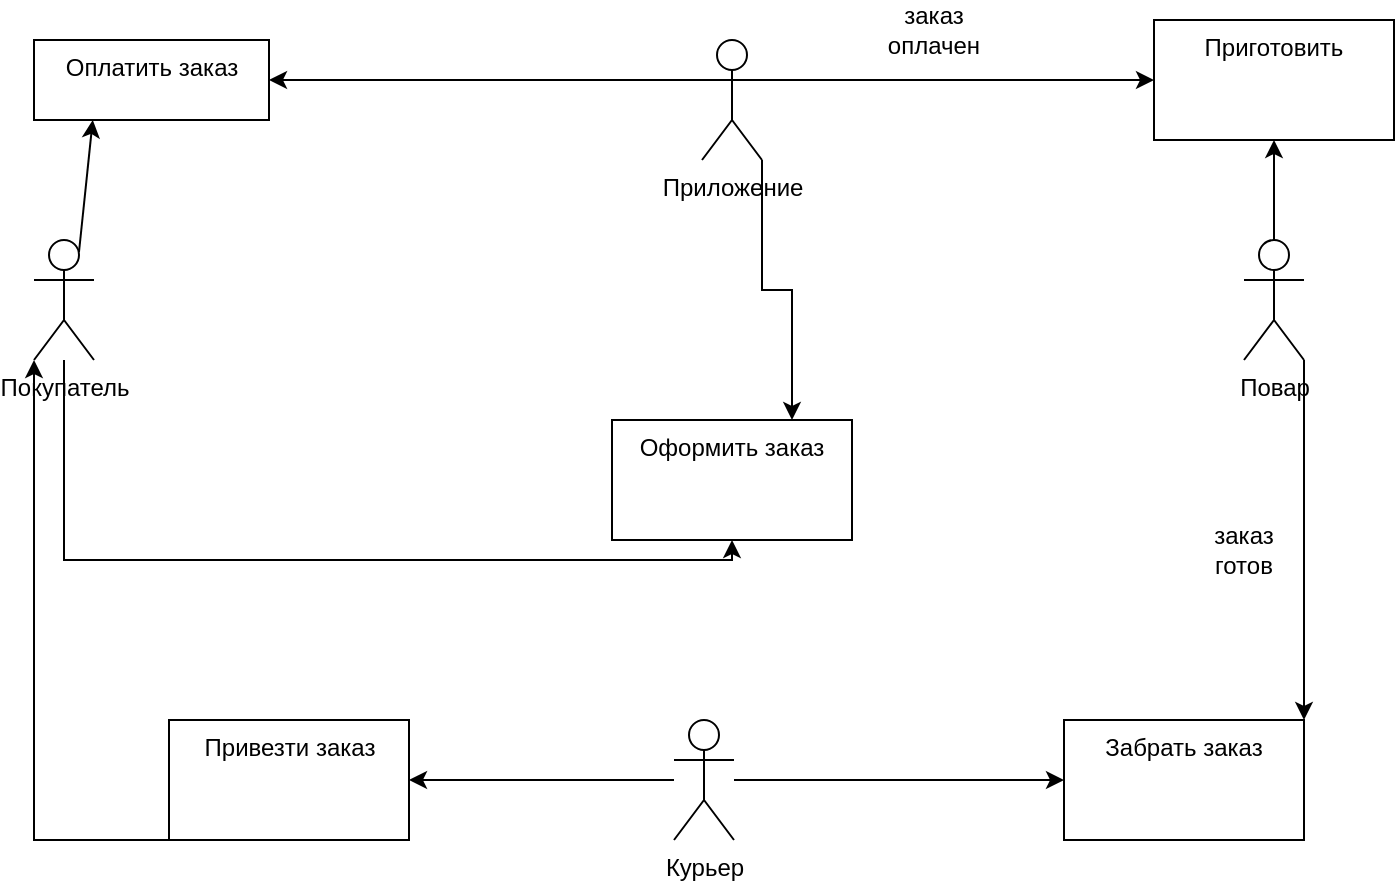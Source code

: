 <mxfile version="24.4.6" type="github" pages="5">
  <diagram name="Варианты использования" id="eJAZB0x1PvuYRLuYW8T5">
    <mxGraphModel dx="934" dy="644" grid="1" gridSize="10" guides="1" tooltips="1" connect="1" arrows="1" fold="1" page="1" pageScale="1" pageWidth="827" pageHeight="1169" math="0" shadow="0">
      <root>
        <mxCell id="0" />
        <mxCell id="1" parent="0" />
        <mxCell id="JdZxLuEj20cMC3lIu07D-4" value="" style="edgeStyle=orthogonalEdgeStyle;rounded=0;orthogonalLoop=1;jettySize=auto;html=1;" edge="1" parent="1" source="CeuvLrIGoF9XIlCRF7AG-1" target="JdZxLuEj20cMC3lIu07D-3">
          <mxGeometry relative="1" as="geometry">
            <Array as="points">
              <mxPoint x="65" y="300" />
            </Array>
          </mxGeometry>
        </mxCell>
        <mxCell id="CeuvLrIGoF9XIlCRF7AG-1" value="Покупатель" style="shape=umlActor;verticalLabelPosition=bottom;verticalAlign=top;html=1;outlineConnect=0;" vertex="1" parent="1">
          <mxGeometry x="50" y="140" width="30" height="60" as="geometry" />
        </mxCell>
        <mxCell id="JdZxLuEj20cMC3lIu07D-7" value="" style="edgeStyle=orthogonalEdgeStyle;rounded=0;orthogonalLoop=1;jettySize=auto;html=1;" edge="1" parent="1" source="CeuvLrIGoF9XIlCRF7AG-12" target="JdZxLuEj20cMC3lIu07D-6">
          <mxGeometry relative="1" as="geometry" />
        </mxCell>
        <mxCell id="JdZxLuEj20cMC3lIu07D-9" value="" style="edgeStyle=orthogonalEdgeStyle;rounded=0;orthogonalLoop=1;jettySize=auto;html=1;" edge="1" parent="1" source="CeuvLrIGoF9XIlCRF7AG-12" target="JdZxLuEj20cMC3lIu07D-8">
          <mxGeometry relative="1" as="geometry" />
        </mxCell>
        <mxCell id="CeuvLrIGoF9XIlCRF7AG-12" value="Курьер" style="shape=umlActor;verticalLabelPosition=bottom;verticalAlign=top;html=1;outlineConnect=0;" vertex="1" parent="1">
          <mxGeometry x="370" y="380" width="30" height="60" as="geometry" />
        </mxCell>
        <mxCell id="CeuvLrIGoF9XIlCRF7AG-21" value="Оплатить заказ" style="whiteSpace=wrap;html=1;verticalAlign=top;" vertex="1" parent="1">
          <mxGeometry x="50" y="40" width="117.5" height="40" as="geometry" />
        </mxCell>
        <mxCell id="JdZxLuEj20cMC3lIu07D-16" value="" style="edgeStyle=orthogonalEdgeStyle;rounded=0;orthogonalLoop=1;jettySize=auto;html=1;" edge="1" parent="1" source="JdZxLuEj20cMC3lIu07D-1" target="JdZxLuEj20cMC3lIu07D-15">
          <mxGeometry relative="1" as="geometry" />
        </mxCell>
        <mxCell id="JdZxLuEj20cMC3lIu07D-18" style="edgeStyle=orthogonalEdgeStyle;rounded=0;orthogonalLoop=1;jettySize=auto;html=1;exitX=1;exitY=1;exitDx=0;exitDy=0;exitPerimeter=0;entryX=1;entryY=0;entryDx=0;entryDy=0;" edge="1" parent="1" source="JdZxLuEj20cMC3lIu07D-1" target="JdZxLuEj20cMC3lIu07D-6">
          <mxGeometry relative="1" as="geometry" />
        </mxCell>
        <mxCell id="JdZxLuEj20cMC3lIu07D-1" value="Повар&lt;div&gt;&lt;br&gt;&lt;/div&gt;" style="shape=umlActor;verticalLabelPosition=bottom;verticalAlign=top;html=1;" vertex="1" parent="1">
          <mxGeometry x="655" y="140" width="30" height="60" as="geometry" />
        </mxCell>
        <mxCell id="JdZxLuEj20cMC3lIu07D-3" value="Оформить заказ" style="whiteSpace=wrap;html=1;verticalAlign=top;" vertex="1" parent="1">
          <mxGeometry x="339" y="230" width="120" height="60" as="geometry" />
        </mxCell>
        <mxCell id="JdZxLuEj20cMC3lIu07D-5" value="" style="endArrow=classic;html=1;rounded=0;entryX=0.25;entryY=1;entryDx=0;entryDy=0;exitX=0.75;exitY=0.1;exitDx=0;exitDy=0;exitPerimeter=0;" edge="1" parent="1" source="CeuvLrIGoF9XIlCRF7AG-1" target="CeuvLrIGoF9XIlCRF7AG-21">
          <mxGeometry width="50" height="50" relative="1" as="geometry">
            <mxPoint x="360" y="350" as="sourcePoint" />
            <mxPoint x="410" y="300" as="targetPoint" />
            <Array as="points" />
          </mxGeometry>
        </mxCell>
        <mxCell id="JdZxLuEj20cMC3lIu07D-6" value="Забрать заказ" style="whiteSpace=wrap;html=1;verticalAlign=top;" vertex="1" parent="1">
          <mxGeometry x="565" y="380" width="120" height="60" as="geometry" />
        </mxCell>
        <mxCell id="JdZxLuEj20cMC3lIu07D-8" value="Привезти заказ" style="whiteSpace=wrap;html=1;verticalAlign=top;" vertex="1" parent="1">
          <mxGeometry x="117.5" y="380" width="120" height="60" as="geometry" />
        </mxCell>
        <mxCell id="JdZxLuEj20cMC3lIu07D-15" value="Приготовить" style="whiteSpace=wrap;html=1;verticalAlign=top;" vertex="1" parent="1">
          <mxGeometry x="610" y="30" width="120" height="60" as="geometry" />
        </mxCell>
        <mxCell id="JdZxLuEj20cMC3lIu07D-22" style="edgeStyle=orthogonalEdgeStyle;rounded=0;orthogonalLoop=1;jettySize=auto;html=1;exitX=1;exitY=0.333;exitDx=0;exitDy=0;exitPerimeter=0;entryX=0;entryY=0.5;entryDx=0;entryDy=0;" edge="1" parent="1" source="JdZxLuEj20cMC3lIu07D-19" target="JdZxLuEj20cMC3lIu07D-15">
          <mxGeometry relative="1" as="geometry" />
        </mxCell>
        <mxCell id="JdZxLuEj20cMC3lIu07D-24" style="edgeStyle=orthogonalEdgeStyle;rounded=0;orthogonalLoop=1;jettySize=auto;html=1;exitX=1;exitY=1;exitDx=0;exitDy=0;exitPerimeter=0;entryX=0.75;entryY=0;entryDx=0;entryDy=0;" edge="1" parent="1" source="JdZxLuEj20cMC3lIu07D-19" target="JdZxLuEj20cMC3lIu07D-3">
          <mxGeometry relative="1" as="geometry" />
        </mxCell>
        <mxCell id="JdZxLuEj20cMC3lIu07D-19" value="Приложение" style="shape=umlActor;verticalLabelPosition=bottom;verticalAlign=top;html=1;outlineConnect=0;" vertex="1" parent="1">
          <mxGeometry x="384" y="40" width="30" height="60" as="geometry" />
        </mxCell>
        <mxCell id="JdZxLuEj20cMC3lIu07D-20" value="" style="endArrow=classic;html=1;rounded=0;exitX=0;exitY=0.333;exitDx=0;exitDy=0;exitPerimeter=0;entryX=1;entryY=0.5;entryDx=0;entryDy=0;" edge="1" parent="1" source="JdZxLuEj20cMC3lIu07D-19" target="CeuvLrIGoF9XIlCRF7AG-21">
          <mxGeometry width="50" height="50" relative="1" as="geometry">
            <mxPoint x="340" y="350" as="sourcePoint" />
            <mxPoint x="390" y="300" as="targetPoint" />
          </mxGeometry>
        </mxCell>
        <mxCell id="JdZxLuEj20cMC3lIu07D-21" value="" style="endArrow=classic;html=1;rounded=0;exitX=0;exitY=1;exitDx=0;exitDy=0;entryX=0;entryY=1;entryDx=0;entryDy=0;entryPerimeter=0;" edge="1" parent="1" source="JdZxLuEj20cMC3lIu07D-8" target="CeuvLrIGoF9XIlCRF7AG-1">
          <mxGeometry width="50" height="50" relative="1" as="geometry">
            <mxPoint x="340" y="390" as="sourcePoint" />
            <mxPoint x="50" y="530" as="targetPoint" />
            <Array as="points">
              <mxPoint x="50" y="440" />
            </Array>
          </mxGeometry>
        </mxCell>
        <mxCell id="JdZxLuEj20cMC3lIu07D-25" value="заказ оплачен" style="text;html=1;align=center;verticalAlign=middle;whiteSpace=wrap;rounded=0;" vertex="1" parent="1">
          <mxGeometry x="470" y="20" width="60" height="30" as="geometry" />
        </mxCell>
        <mxCell id="JdZxLuEj20cMC3lIu07D-26" value="заказ готов" style="text;html=1;align=center;verticalAlign=middle;whiteSpace=wrap;rounded=0;" vertex="1" parent="1">
          <mxGeometry x="625" y="280" width="60" height="30" as="geometry" />
        </mxCell>
      </root>
    </mxGraphModel>
  </diagram>
  <diagram id="xmTzDuDRu9AoMfhWg8Xu" name="Последовательность для заказа">
    <mxGraphModel dx="794" dy="547" grid="1" gridSize="10" guides="1" tooltips="1" connect="1" arrows="1" fold="1" page="1" pageScale="1" pageWidth="827" pageHeight="1169" math="0" shadow="0">
      <root>
        <mxCell id="0" />
        <mxCell id="1" parent="0" />
        <mxCell id="QPU9dGvqyt78A09QH0HJ-3" value="" style="edgeStyle=orthogonalEdgeStyle;rounded=0;orthogonalLoop=1;jettySize=auto;html=1;" edge="1" parent="1" source="QPU9dGvqyt78A09QH0HJ-1" target="QPU9dGvqyt78A09QH0HJ-2">
          <mxGeometry relative="1" as="geometry" />
        </mxCell>
        <mxCell id="QPU9dGvqyt78A09QH0HJ-1" value="Выбор блюд" style="rounded=1;whiteSpace=wrap;html=1;" vertex="1" parent="1">
          <mxGeometry x="20" y="210" width="110" height="50" as="geometry" />
        </mxCell>
        <mxCell id="QPU9dGvqyt78A09QH0HJ-5" value="" style="edgeStyle=orthogonalEdgeStyle;rounded=0;orthogonalLoop=1;jettySize=auto;html=1;" edge="1" parent="1" source="QPU9dGvqyt78A09QH0HJ-2" target="QPU9dGvqyt78A09QH0HJ-4">
          <mxGeometry relative="1" as="geometry" />
        </mxCell>
        <mxCell id="QPU9dGvqyt78A09QH0HJ-2" value="Указание данных для доставки" style="whiteSpace=wrap;html=1;rounded=1;" vertex="1" parent="1">
          <mxGeometry x="190" y="207.5" width="95" height="55" as="geometry" />
        </mxCell>
        <mxCell id="QPU9dGvqyt78A09QH0HJ-7" value="" style="edgeStyle=orthogonalEdgeStyle;rounded=0;orthogonalLoop=1;jettySize=auto;html=1;" edge="1" parent="1" source="QPU9dGvqyt78A09QH0HJ-4" target="QPU9dGvqyt78A09QH0HJ-6">
          <mxGeometry relative="1" as="geometry" />
        </mxCell>
        <mxCell id="QPU9dGvqyt78A09QH0HJ-4" value="Оплата" style="whiteSpace=wrap;html=1;rounded=1;" vertex="1" parent="1">
          <mxGeometry x="330" y="207.5" width="77.5" height="55" as="geometry" />
        </mxCell>
        <mxCell id="QPU9dGvqyt78A09QH0HJ-9" value="" style="edgeStyle=orthogonalEdgeStyle;rounded=0;orthogonalLoop=1;jettySize=auto;html=1;" edge="1" parent="1" source="QPU9dGvqyt78A09QH0HJ-6" target="QPU9dGvqyt78A09QH0HJ-8">
          <mxGeometry relative="1" as="geometry" />
        </mxCell>
        <mxCell id="QPU9dGvqyt78A09QH0HJ-6" value="Ожидание/Слежка за статусом" style="whiteSpace=wrap;html=1;rounded=1;" vertex="1" parent="1">
          <mxGeometry x="460" y="207.5" width="100" height="55" as="geometry" />
        </mxCell>
        <mxCell id="QPU9dGvqyt78A09QH0HJ-8" value="Принятие заказа" style="whiteSpace=wrap;html=1;rounded=1;" vertex="1" parent="1">
          <mxGeometry x="610" y="205" width="120" height="60" as="geometry" />
        </mxCell>
      </root>
    </mxGraphModel>
  </diagram>
  <diagram id="DYK7F04DaD9--w07CJt6" name="Состояния заказа">
    <mxGraphModel dx="1059" dy="729" grid="1" gridSize="10" guides="1" tooltips="1" connect="1" arrows="1" fold="1" page="1" pageScale="1" pageWidth="827" pageHeight="1169" math="0" shadow="0">
      <root>
        <mxCell id="0" />
        <mxCell id="1" parent="0" />
        <mxCell id="Imz3ULtOpOqF18Fr4-KS-3" value="" style="edgeStyle=orthogonalEdgeStyle;rounded=0;orthogonalLoop=1;jettySize=auto;html=1;" edge="1" parent="1" source="Imz3ULtOpOqF18Fr4-KS-10" target="Imz3ULtOpOqF18Fr4-KS-2">
          <mxGeometry relative="1" as="geometry" />
        </mxCell>
        <mxCell id="Imz3ULtOpOqF18Fr4-KS-1" value="Оформлен" style="rounded=1;whiteSpace=wrap;html=1;" vertex="1" parent="1">
          <mxGeometry x="30" y="170" width="120" height="60" as="geometry" />
        </mxCell>
        <mxCell id="Imz3ULtOpOqF18Fr4-KS-2" value="Оплачен" style="whiteSpace=wrap;html=1;rounded=1;" vertex="1" parent="1">
          <mxGeometry x="400" y="170" width="120" height="60" as="geometry" />
        </mxCell>
        <mxCell id="Imz3ULtOpOqF18Fr4-KS-9" value="" style="edgeStyle=orthogonalEdgeStyle;rounded=0;orthogonalLoop=1;jettySize=auto;html=1;" edge="1" parent="1" source="bUZg_prtrB5t65uSS_ff-1" target="Imz3ULtOpOqF18Fr4-KS-8">
          <mxGeometry relative="1" as="geometry" />
        </mxCell>
        <mxCell id="bUZg_prtrB5t65uSS_ff-3" value="" style="edgeStyle=orthogonalEdgeStyle;rounded=0;orthogonalLoop=1;jettySize=auto;html=1;" edge="1" parent="1" source="Imz3ULtOpOqF18Fr4-KS-8" target="bUZg_prtrB5t65uSS_ff-2">
          <mxGeometry relative="1" as="geometry" />
        </mxCell>
        <mxCell id="Imz3ULtOpOqF18Fr4-KS-8" value="Курьер доставляет заказ" style="whiteSpace=wrap;html=1;rounded=1;" vertex="1" parent="1">
          <mxGeometry x="1280" y="170" width="120" height="60" as="geometry" />
        </mxCell>
        <mxCell id="Imz3ULtOpOqF18Fr4-KS-11" value="" style="edgeStyle=orthogonalEdgeStyle;rounded=0;orthogonalLoop=1;jettySize=auto;html=1;" edge="1" parent="1" source="Imz3ULtOpOqF18Fr4-KS-1" target="Imz3ULtOpOqF18Fr4-KS-10">
          <mxGeometry relative="1" as="geometry">
            <mxPoint x="150" y="200" as="sourcePoint" />
            <mxPoint x="370" y="200" as="targetPoint" />
          </mxGeometry>
        </mxCell>
        <mxCell id="Imz3ULtOpOqF18Fr4-KS-10" value="Ожидает оплату" style="rounded=1;whiteSpace=wrap;html=1;" vertex="1" parent="1">
          <mxGeometry x="210" y="170" width="120" height="60" as="geometry" />
        </mxCell>
        <mxCell id="Imz3ULtOpOqF18Fr4-KS-13" value="" style="edgeStyle=orthogonalEdgeStyle;rounded=0;orthogonalLoop=1;jettySize=auto;html=1;" edge="1" parent="1" source="Imz3ULtOpOqF18Fr4-KS-2" target="Imz3ULtOpOqF18Fr4-KS-12">
          <mxGeometry relative="1" as="geometry">
            <mxPoint x="500" y="200" as="sourcePoint" />
            <mxPoint x="740" y="200" as="targetPoint" />
          </mxGeometry>
        </mxCell>
        <mxCell id="Imz3ULtOpOqF18Fr4-KS-12" value="Готовится" style="rounded=1;whiteSpace=wrap;html=1;" vertex="1" parent="1">
          <mxGeometry x="580" y="170" width="120" height="60" as="geometry" />
        </mxCell>
        <mxCell id="bUZg_prtrB5t65uSS_ff-2" value="Заказ доставлен" style="whiteSpace=wrap;html=1;rounded=1;" vertex="1" parent="1">
          <mxGeometry x="1490" y="170" width="120" height="60" as="geometry" />
        </mxCell>
        <mxCell id="bUZg_prtrB5t65uSS_ff-4" value="" style="edgeStyle=orthogonalEdgeStyle;rounded=0;orthogonalLoop=1;jettySize=auto;html=1;exitX=1;exitY=0.5;exitDx=0;exitDy=0;" edge="1" parent="1" source="bUZg_prtrB5t65uSS_ff-5" target="bUZg_prtrB5t65uSS_ff-1">
          <mxGeometry relative="1" as="geometry">
            <mxPoint x="1020" y="200" as="sourcePoint" />
            <mxPoint x="1280" y="200" as="targetPoint" />
          </mxGeometry>
        </mxCell>
        <mxCell id="bUZg_prtrB5t65uSS_ff-1" value="Курьер забирает заказ" style="rounded=1;whiteSpace=wrap;html=1;" vertex="1" parent="1">
          <mxGeometry x="1040" y="170" width="120" height="60" as="geometry" />
        </mxCell>
        <mxCell id="bUZg_prtrB5t65uSS_ff-6" value="" style="edgeStyle=orthogonalEdgeStyle;rounded=0;orthogonalLoop=1;jettySize=auto;html=1;" edge="1" parent="1" source="Imz3ULtOpOqF18Fr4-KS-12" target="bUZg_prtrB5t65uSS_ff-5">
          <mxGeometry relative="1" as="geometry">
            <mxPoint x="700" y="200" as="sourcePoint" />
            <mxPoint x="900" y="200" as="targetPoint" />
          </mxGeometry>
        </mxCell>
        <mxCell id="bUZg_prtrB5t65uSS_ff-5" value="Приготовлен/Ждёт курьера" style="rounded=1;whiteSpace=wrap;html=1;" vertex="1" parent="1">
          <mxGeometry x="800" y="170" width="120" height="60" as="geometry" />
        </mxCell>
      </root>
    </mxGraphModel>
  </diagram>
  <diagram id="y-9l3bkUmZfNXdofW7DS" name="Деятельность">
    <mxGraphModel dx="794" dy="1716" grid="1" gridSize="10" guides="1" tooltips="1" connect="1" arrows="1" fold="1" page="1" pageScale="1" pageWidth="827" pageHeight="1169" math="0" shadow="0">
      <root>
        <mxCell id="0" />
        <mxCell id="1" parent="0" />
        <mxCell id="YL0jTokpzv7MoH70ZNLX-1" value="" style="ellipse;html=1;shape=startState;fillColor=#000000;strokeColor=#ff0000;" vertex="1" parent="1">
          <mxGeometry x="100" y="-60" width="30" height="30" as="geometry" />
        </mxCell>
        <mxCell id="YL0jTokpzv7MoH70ZNLX-2" value="" style="edgeStyle=orthogonalEdgeStyle;html=1;verticalAlign=bottom;endArrow=open;endSize=8;strokeColor=#ff0000;rounded=0;" edge="1" source="YL0jTokpzv7MoH70ZNLX-1" parent="1">
          <mxGeometry relative="1" as="geometry">
            <mxPoint x="115" y="30" as="targetPoint" />
          </mxGeometry>
        </mxCell>
        <mxCell id="YL0jTokpzv7MoH70ZNLX-5" value="" style="edgeStyle=orthogonalEdgeStyle;rounded=0;orthogonalLoop=1;jettySize=auto;html=1;" edge="1" parent="1" source="YL0jTokpzv7MoH70ZNLX-3" target="YL0jTokpzv7MoH70ZNLX-4">
          <mxGeometry relative="1" as="geometry" />
        </mxCell>
        <mxCell id="YL0jTokpzv7MoH70ZNLX-3" value="Выбор товаров" style="html=1;whiteSpace=wrap;" vertex="1" parent="1">
          <mxGeometry x="60" y="30" width="110" height="50" as="geometry" />
        </mxCell>
        <mxCell id="YL0jTokpzv7MoH70ZNLX-7" value="" style="edgeStyle=orthogonalEdgeStyle;rounded=0;orthogonalLoop=1;jettySize=auto;html=1;" edge="1" parent="1" source="YL0jTokpzv7MoH70ZNLX-4" target="YL0jTokpzv7MoH70ZNLX-6">
          <mxGeometry relative="1" as="geometry" />
        </mxCell>
        <mxCell id="YL0jTokpzv7MoH70ZNLX-4" value="Определение наличия товара" style="whiteSpace=wrap;html=1;" vertex="1" parent="1">
          <mxGeometry x="245" y="25" width="120" height="60" as="geometry" />
        </mxCell>
        <mxCell id="YL0jTokpzv7MoH70ZNLX-12" value="" style="edgeStyle=orthogonalEdgeStyle;rounded=0;orthogonalLoop=1;jettySize=auto;html=1;" edge="1" parent="1" source="YL0jTokpzv7MoH70ZNLX-6" target="YL0jTokpzv7MoH70ZNLX-11">
          <mxGeometry relative="1" as="geometry" />
        </mxCell>
        <mxCell id="YL0jTokpzv7MoH70ZNLX-18" value="" style="edgeStyle=orthogonalEdgeStyle;rounded=0;orthogonalLoop=1;jettySize=auto;html=1;" edge="1" parent="1" source="YL0jTokpzv7MoH70ZNLX-6" target="YL0jTokpzv7MoH70ZNLX-17">
          <mxGeometry relative="1" as="geometry" />
        </mxCell>
        <mxCell id="YL0jTokpzv7MoH70ZNLX-6" value="" style="rhombus;whiteSpace=wrap;html=1;" vertex="1" parent="1">
          <mxGeometry x="245" y="140" width="120" height="45" as="geometry" />
        </mxCell>
        <mxCell id="YL0jTokpzv7MoH70ZNLX-10" value="нет в наличии" style="text;html=1;align=center;verticalAlign=middle;whiteSpace=wrap;rounded=0;" vertex="1" parent="1">
          <mxGeometry x="190" y="130" width="60" height="30" as="geometry" />
        </mxCell>
        <mxCell id="YL0jTokpzv7MoH70ZNLX-21" value="" style="edgeStyle=orthogonalEdgeStyle;rounded=0;orthogonalLoop=1;jettySize=auto;html=1;" edge="1" parent="1" source="YL0jTokpzv7MoH70ZNLX-11" target="YL0jTokpzv7MoH70ZNLX-20">
          <mxGeometry relative="1" as="geometry" />
        </mxCell>
        <mxCell id="YL0jTokpzv7MoH70ZNLX-11" value="Подтверждение заказа" style="whiteSpace=wrap;html=1;" vertex="1" parent="1">
          <mxGeometry x="620" y="132.5" width="120" height="60" as="geometry" />
        </mxCell>
        <mxCell id="YL0jTokpzv7MoH70ZNLX-13" value="есть в наличии" style="text;html=1;align=center;verticalAlign=middle;whiteSpace=wrap;rounded=0;" vertex="1" parent="1">
          <mxGeometry x="370" y="130" width="60" height="30" as="geometry" />
        </mxCell>
        <mxCell id="YL0jTokpzv7MoH70ZNLX-17" value="Редактирование корзины" style="whiteSpace=wrap;html=1;" vertex="1" parent="1">
          <mxGeometry x="60" y="132.5" width="120" height="60" as="geometry" />
        </mxCell>
        <mxCell id="YL0jTokpzv7MoH70ZNLX-19" value="" style="endArrow=classic;html=1;rounded=0;entryX=0;entryY=1;entryDx=0;entryDy=0;exitX=1;exitY=0;exitDx=0;exitDy=0;" edge="1" parent="1" source="YL0jTokpzv7MoH70ZNLX-17" target="YL0jTokpzv7MoH70ZNLX-4">
          <mxGeometry width="50" height="50" relative="1" as="geometry">
            <mxPoint x="250" y="290" as="sourcePoint" />
            <mxPoint x="300" y="240" as="targetPoint" />
          </mxGeometry>
        </mxCell>
        <mxCell id="YL0jTokpzv7MoH70ZNLX-23" value="" style="edgeStyle=orthogonalEdgeStyle;rounded=0;orthogonalLoop=1;jettySize=auto;html=1;" edge="1" parent="1" source="ehjo-a4k1v5vPQCFlMo--2" target="YL0jTokpzv7MoH70ZNLX-22">
          <mxGeometry relative="1" as="geometry" />
        </mxCell>
        <mxCell id="YL0jTokpzv7MoH70ZNLX-20" value="Оплата заказа" style="whiteSpace=wrap;html=1;" vertex="1" parent="1">
          <mxGeometry x="620" y="240" width="120" height="60" as="geometry" />
        </mxCell>
        <mxCell id="YL0jTokpzv7MoH70ZNLX-25" value="" style="edgeStyle=orthogonalEdgeStyle;rounded=0;orthogonalLoop=1;jettySize=auto;html=1;" edge="1" parent="1" source="YL0jTokpzv7MoH70ZNLX-22" target="YL0jTokpzv7MoH70ZNLX-24">
          <mxGeometry relative="1" as="geometry" />
        </mxCell>
        <mxCell id="YL0jTokpzv7MoH70ZNLX-22" value="Отправка задачи в ресторан" style="whiteSpace=wrap;html=1;" vertex="1" parent="1">
          <mxGeometry x="270" y="240" width="120" height="60" as="geometry" />
        </mxCell>
        <mxCell id="YL0jTokpzv7MoH70ZNLX-28" value="" style="edgeStyle=orthogonalEdgeStyle;rounded=0;orthogonalLoop=1;jettySize=auto;html=1;" edge="1" parent="1" source="YL0jTokpzv7MoH70ZNLX-24" target="YL0jTokpzv7MoH70ZNLX-27">
          <mxGeometry relative="1" as="geometry" />
        </mxCell>
        <mxCell id="YL0jTokpzv7MoH70ZNLX-24" value="Подбор курьера" style="whiteSpace=wrap;html=1;" vertex="1" parent="1">
          <mxGeometry x="40" y="240" width="125" height="60" as="geometry" />
        </mxCell>
        <mxCell id="YL0jTokpzv7MoH70ZNLX-26" value="заказ готов" style="text;html=1;align=center;verticalAlign=middle;whiteSpace=wrap;rounded=0;" vertex="1" parent="1">
          <mxGeometry x="177.5" y="240" width="85" height="30" as="geometry" />
        </mxCell>
        <mxCell id="YL0jTokpzv7MoH70ZNLX-31" value="" style="edgeStyle=orthogonalEdgeStyle;rounded=0;orthogonalLoop=1;jettySize=auto;html=1;" edge="1" parent="1" source="YL0jTokpzv7MoH70ZNLX-27" target="YL0jTokpzv7MoH70ZNLX-30">
          <mxGeometry relative="1" as="geometry" />
        </mxCell>
        <mxCell id="YL0jTokpzv7MoH70ZNLX-27" value="Выдача заказа курьеру" style="whiteSpace=wrap;html=1;" vertex="1" parent="1">
          <mxGeometry x="42.5" y="380" width="120" height="60" as="geometry" />
        </mxCell>
        <mxCell id="YL0jTokpzv7MoH70ZNLX-29" value="курьер у ресторана" style="text;html=1;align=center;verticalAlign=middle;whiteSpace=wrap;rounded=0;" vertex="1" parent="1">
          <mxGeometry x="110" y="330" width="60" height="30" as="geometry" />
        </mxCell>
        <mxCell id="YL0jTokpzv7MoH70ZNLX-33" value="" style="edgeStyle=orthogonalEdgeStyle;rounded=0;orthogonalLoop=1;jettySize=auto;html=1;" edge="1" parent="1" source="ehjo-a4k1v5vPQCFlMo--6" target="YL0jTokpzv7MoH70ZNLX-34">
          <mxGeometry relative="1" as="geometry">
            <mxPoint x="500" y="410" as="targetPoint" />
          </mxGeometry>
        </mxCell>
        <mxCell id="YL0jTokpzv7MoH70ZNLX-30" value="Доставка заказа" style="whiteSpace=wrap;html=1;" vertex="1" parent="1">
          <mxGeometry x="270" y="380" width="120" height="60" as="geometry" />
        </mxCell>
        <mxCell id="YL0jTokpzv7MoH70ZNLX-34" value="" style="ellipse;html=1;shape=endState;fillColor=#000000;strokeColor=#ff0000;" vertex="1" parent="1">
          <mxGeometry x="115" y="740" width="30" height="30" as="geometry" />
        </mxCell>
        <mxCell id="ehjo-a4k1v5vPQCFlMo--1" value="оплата прошла" style="text;html=1;align=center;verticalAlign=middle;whiteSpace=wrap;rounded=0;" vertex="1" parent="1">
          <mxGeometry x="400" y="230" width="60" height="30" as="geometry" />
        </mxCell>
        <mxCell id="ehjo-a4k1v5vPQCFlMo--3" value="" style="edgeStyle=orthogonalEdgeStyle;rounded=0;orthogonalLoop=1;jettySize=auto;html=1;" edge="1" parent="1" source="YL0jTokpzv7MoH70ZNLX-20" target="ehjo-a4k1v5vPQCFlMo--2">
          <mxGeometry relative="1" as="geometry">
            <mxPoint x="620" y="270" as="sourcePoint" />
            <mxPoint x="390" y="270" as="targetPoint" />
          </mxGeometry>
        </mxCell>
        <mxCell id="ehjo-a4k1v5vPQCFlMo--4" style="edgeStyle=orthogonalEdgeStyle;rounded=0;orthogonalLoop=1;jettySize=auto;html=1;exitX=0.5;exitY=0;exitDx=0;exitDy=0;entryX=0;entryY=1;entryDx=0;entryDy=0;" edge="1" parent="1" source="ehjo-a4k1v5vPQCFlMo--2" target="YL0jTokpzv7MoH70ZNLX-11">
          <mxGeometry relative="1" as="geometry" />
        </mxCell>
        <mxCell id="ehjo-a4k1v5vPQCFlMo--2" value="" style="rhombus;whiteSpace=wrap;html=1;" vertex="1" parent="1">
          <mxGeometry x="450" y="245" width="110" height="50" as="geometry" />
        </mxCell>
        <mxCell id="ehjo-a4k1v5vPQCFlMo--5" value="оплата не прошла" style="text;html=1;align=center;verticalAlign=middle;whiteSpace=wrap;rounded=0;" vertex="1" parent="1">
          <mxGeometry x="530" y="185" width="60" height="30" as="geometry" />
        </mxCell>
        <mxCell id="ehjo-a4k1v5vPQCFlMo--7" value="" style="edgeStyle=orthogonalEdgeStyle;rounded=0;orthogonalLoop=1;jettySize=auto;html=1;" edge="1" parent="1" source="YL0jTokpzv7MoH70ZNLX-30" target="ehjo-a4k1v5vPQCFlMo--6">
          <mxGeometry relative="1" as="geometry">
            <mxPoint x="390" y="410" as="sourcePoint" />
            <mxPoint x="710" y="410" as="targetPoint" />
          </mxGeometry>
        </mxCell>
        <mxCell id="ehjo-a4k1v5vPQCFlMo--9" value="" style="edgeStyle=orthogonalEdgeStyle;rounded=0;orthogonalLoop=1;jettySize=auto;html=1;" edge="1" parent="1" source="ehjo-a4k1v5vPQCFlMo--6" target="ehjo-a4k1v5vPQCFlMo--8">
          <mxGeometry relative="1" as="geometry" />
        </mxCell>
        <mxCell id="ehjo-a4k1v5vPQCFlMo--6" value="Подтверждение принятия заказа" style="rounded=0;whiteSpace=wrap;html=1;" vertex="1" parent="1">
          <mxGeometry x="270" y="540" width="120" height="60" as="geometry" />
        </mxCell>
        <mxCell id="ehjo-a4k1v5vPQCFlMo--10" value="" style="edgeStyle=orthogonalEdgeStyle;rounded=0;orthogonalLoop=1;jettySize=auto;html=1;" edge="1" parent="1" source="ehjo-a4k1v5vPQCFlMo--8" target="YL0jTokpzv7MoH70ZNLX-27">
          <mxGeometry relative="1" as="geometry" />
        </mxCell>
        <mxCell id="ehjo-a4k1v5vPQCFlMo--8" value="" style="rhombus;whiteSpace=wrap;html=1;" vertex="1" parent="1">
          <mxGeometry x="80" y="545" width="100" height="50" as="geometry" />
        </mxCell>
        <mxCell id="ehjo-a4k1v5vPQCFlMo--11" value="заказ не пришёл" style="text;html=1;align=center;verticalAlign=middle;whiteSpace=wrap;rounded=0;" vertex="1" parent="1">
          <mxGeometry x="140" y="470" width="60" height="30" as="geometry" />
        </mxCell>
        <mxCell id="ehjo-a4k1v5vPQCFlMo--12" value="заказ пришёл" style="text;html=1;align=center;verticalAlign=middle;whiteSpace=wrap;rounded=0;" vertex="1" parent="1">
          <mxGeometry x="130" y="640" width="60" height="30" as="geometry" />
        </mxCell>
      </root>
    </mxGraphModel>
  </diagram>
  <diagram id="1lVuLHQLv62GDcEO8kk6" name="Классы">
    <mxGraphModel dx="794" dy="547" grid="1" gridSize="10" guides="1" tooltips="1" connect="1" arrows="1" fold="1" page="1" pageScale="1" pageWidth="827" pageHeight="1169" math="0" shadow="0">
      <root>
        <mxCell id="0" />
        <mxCell id="1" parent="0" />
      </root>
    </mxGraphModel>
  </diagram>
</mxfile>
